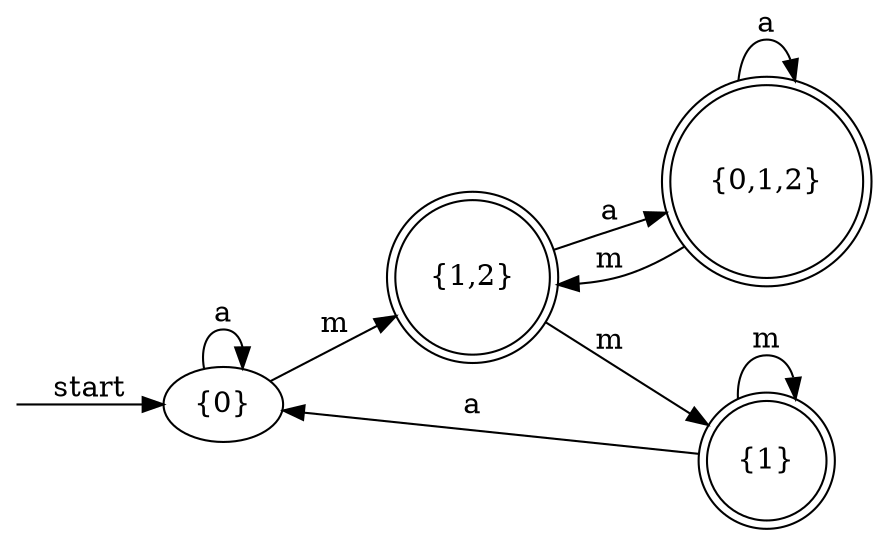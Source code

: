 digraph dfa {
    rankdir = LR;
    __start [style = invis, shape = point];
    __start -> "{0}" [ label = "start" ];
    node [shape = doublecircle]; "{1,2}" "{0,1,2}" "{1}"
    node [shape = circle];
    "{0}" -> "{0}" [ label = "a" ];
    "{0}" -> "{1,2}" [ label = "m" ];
    "{1,2}" -> "{0,1,2}" [ label = "a" ];
    "{1,2}" -> "{1}" [ label = "m" ];
    "{0,1,2}" -> "{0,1,2}" [ label = "a" ];
    "{0,1,2}" -> "{1,2}" [ label = "m" ];
    "{1}" -> "{0}" [ label = "a" ];
    "{1}" -> "{1}" [ label = "m" ];
}
